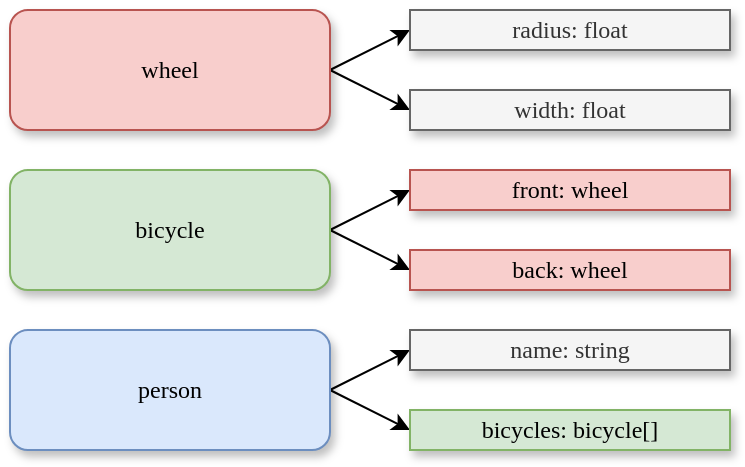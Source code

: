 <mxfile>
    <diagram id="mWJJbs33YS_XODCqyd8N" name="Page-1">
        <mxGraphModel dx="829" dy="619" grid="1" gridSize="10" guides="1" tooltips="1" connect="1" arrows="1" fold="1" page="1" pageScale="1" pageWidth="850" pageHeight="1100" math="0" shadow="0">
            <root>
                <mxCell id="0"/>
                <mxCell id="1" parent="0"/>
                <mxCell id="58" style="edgeStyle=none;html=1;exitX=1;exitY=0.5;exitDx=0;exitDy=0;entryX=0;entryY=0.5;entryDx=0;entryDy=0;" edge="1" parent="1" source="28" target="34">
                    <mxGeometry relative="1" as="geometry"/>
                </mxCell>
                <mxCell id="59" style="edgeStyle=none;html=1;exitX=1;exitY=0.5;exitDx=0;exitDy=0;entryX=0;entryY=0.5;entryDx=0;entryDy=0;" edge="1" parent="1" source="28" target="35">
                    <mxGeometry relative="1" as="geometry"/>
                </mxCell>
                <mxCell id="28" value="wheel" style="rounded=1;whiteSpace=wrap;html=1;shadow=1;fontFamily=Lucida Console;fillColor=#f8cecc;strokeColor=#b85450;" parent="1" vertex="1">
                    <mxGeometry width="160" height="60" as="geometry"/>
                </mxCell>
                <mxCell id="60" style="edgeStyle=none;html=1;exitX=1;exitY=0.5;exitDx=0;exitDy=0;entryX=0;entryY=0.5;entryDx=0;entryDy=0;" edge="1" parent="1" source="33" target="38">
                    <mxGeometry relative="1" as="geometry"/>
                </mxCell>
                <mxCell id="61" style="edgeStyle=none;html=1;exitX=1;exitY=0.5;exitDx=0;exitDy=0;entryX=0;entryY=0.5;entryDx=0;entryDy=0;" edge="1" parent="1" source="33" target="40">
                    <mxGeometry relative="1" as="geometry"/>
                </mxCell>
                <mxCell id="33" value="bicycle" style="rounded=1;whiteSpace=wrap;html=1;shadow=1;fontFamily=Lucida Console;fillColor=#d5e8d4;strokeColor=#82b366;" parent="1" vertex="1">
                    <mxGeometry y="80" width="160" height="60" as="geometry"/>
                </mxCell>
                <mxCell id="34" value="radius: float" style="rounded=0;whiteSpace=wrap;html=1;shadow=1;fontFamily=Lucida Console;fillColor=#f5f5f5;fontColor=#333333;strokeColor=#666666;" parent="1" vertex="1">
                    <mxGeometry x="200" width="160" height="20" as="geometry"/>
                </mxCell>
                <mxCell id="35" value="width: float" style="rounded=0;whiteSpace=wrap;html=1;shadow=1;fontFamily=Lucida Console;fillColor=#f5f5f5;fontColor=#333333;strokeColor=#666666;" parent="1" vertex="1">
                    <mxGeometry x="200" y="40" width="160" height="20" as="geometry"/>
                </mxCell>
                <mxCell id="38" value="front: wheel" style="rounded=0;whiteSpace=wrap;html=1;shadow=1;fontFamily=Lucida Console;fillColor=#f8cecc;strokeColor=#b85450;" parent="1" vertex="1">
                    <mxGeometry x="200" y="80" width="160" height="20" as="geometry"/>
                </mxCell>
                <mxCell id="40" value="back: wheel" style="rounded=0;whiteSpace=wrap;html=1;shadow=1;fontFamily=Lucida Console;fillColor=#f8cecc;strokeColor=#b85450;" parent="1" vertex="1">
                    <mxGeometry x="200" y="120" width="160" height="20" as="geometry"/>
                </mxCell>
                <mxCell id="62" style="edgeStyle=none;html=1;exitX=1;exitY=0.5;exitDx=0;exitDy=0;entryX=0;entryY=0.5;entryDx=0;entryDy=0;" edge="1" parent="1" source="47" target="48">
                    <mxGeometry relative="1" as="geometry"/>
                </mxCell>
                <mxCell id="63" style="edgeStyle=none;html=1;exitX=1;exitY=0.5;exitDx=0;exitDy=0;entryX=0;entryY=0.5;entryDx=0;entryDy=0;" edge="1" parent="1" source="47" target="50">
                    <mxGeometry relative="1" as="geometry"/>
                </mxCell>
                <mxCell id="47" value="person" style="rounded=1;whiteSpace=wrap;html=1;shadow=1;fontFamily=Lucida Console;fillColor=#dae8fc;strokeColor=#6c8ebf;" parent="1" vertex="1">
                    <mxGeometry y="160" width="160" height="60" as="geometry"/>
                </mxCell>
                <mxCell id="48" value="name: string" style="rounded=0;whiteSpace=wrap;html=1;shadow=1;fontFamily=Lucida Console;fillColor=#f5f5f5;fontColor=#333333;strokeColor=#666666;" parent="1" vertex="1">
                    <mxGeometry x="200" y="160" width="160" height="20" as="geometry"/>
                </mxCell>
                <mxCell id="50" value="bicycles: bicycle[]" style="rounded=0;whiteSpace=wrap;html=1;shadow=1;fontFamily=Lucida Console;fillColor=#d5e8d4;strokeColor=#82b366;" parent="1" vertex="1">
                    <mxGeometry x="200" y="200" width="160" height="20" as="geometry"/>
                </mxCell>
            </root>
        </mxGraphModel>
    </diagram>
</mxfile>